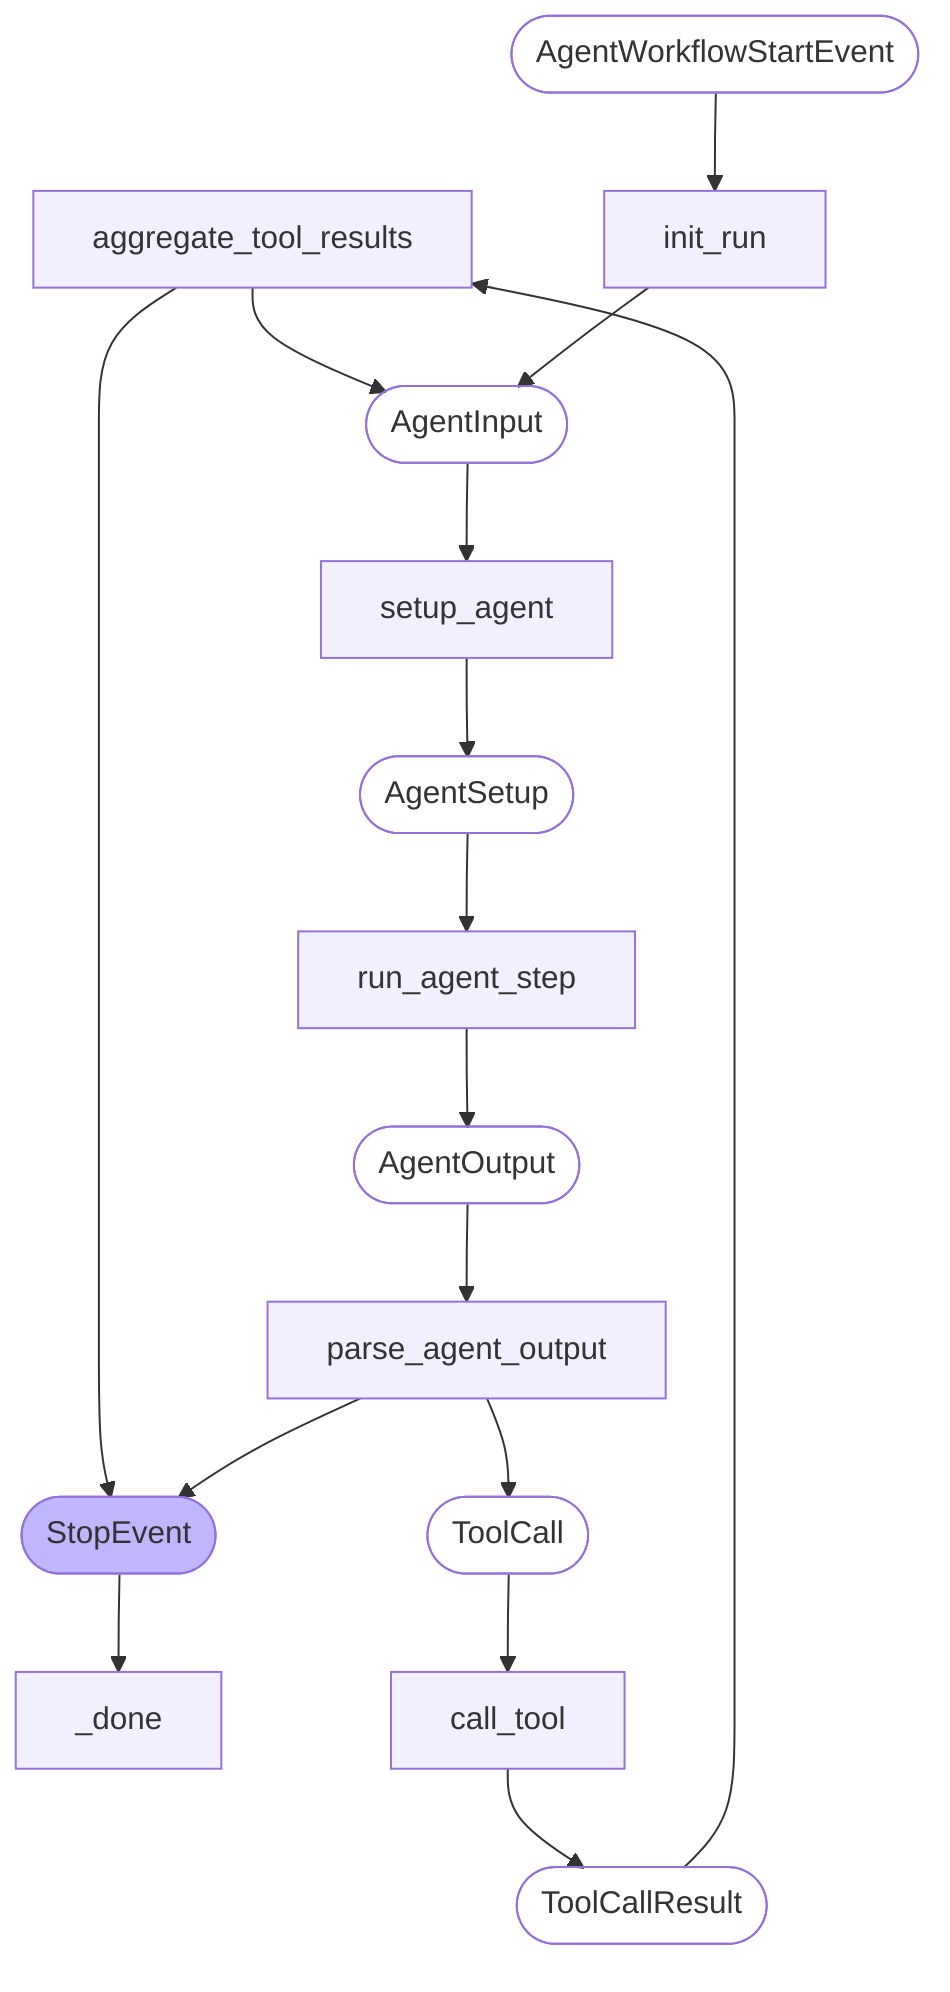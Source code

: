 flowchart TD
    step__done["_done"]:::stepStyle
    step_aggregate_tool_results["aggregate_tool_results"]:::stepStyle
    step_call_tool["call_tool"]:::stepStyle
    step_init_run["init_run"]:::stepStyle
    step_parse_agent_output["parse_agent_output"]:::stepStyle
    step_run_agent_step["run_agent_step"]:::stepStyle
    step_setup_agent["setup_agent"]:::stepStyle
    event_StopEvent([<p>StopEvent</p>]):::stopEventStyle
    event_ToolCallResult([<p>ToolCallResult</p>]):::defaultEventStyle
    event_AgentInput([<p>AgentInput</p>]):::defaultEventStyle
    event_ToolCall([<p>ToolCall</p>]):::defaultEventStyle
    event_AgentWorkflowStartEvent([<p>AgentWorkflowStartEvent</p>]):::defaultEventStyle
    event_AgentOutput([<p>AgentOutput</p>]):::defaultEventStyle
    event_AgentSetup([<p>AgentSetup</p>]):::defaultEventStyle
    event_StopEvent --> step__done
    step_aggregate_tool_results --> event_AgentInput
    step_aggregate_tool_results --> event_StopEvent
    event_ToolCallResult --> step_aggregate_tool_results
    step_call_tool --> event_ToolCallResult
    event_ToolCall --> step_call_tool
    step_init_run --> event_AgentInput
    event_AgentWorkflowStartEvent --> step_init_run
    step_parse_agent_output --> event_StopEvent
    step_parse_agent_output --> event_ToolCall
    event_AgentOutput --> step_parse_agent_output
    step_run_agent_step --> event_AgentOutput
    event_AgentSetup --> step_run_agent_step
    step_setup_agent --> event_AgentSetup
    event_AgentInput --> step_setup_agent
    classDef stepStyle fill:#f2f0ff,line-height:1.2
    classDef externalStyle fill:#f2f0ff,line-height:1.2
    classDef defaultEventStyle fill-opacity:0
    classDef stopEventStyle fill:#bfb6fc
    classDef inputRequiredStyle fill:#f2f0ff,line-height:1.2